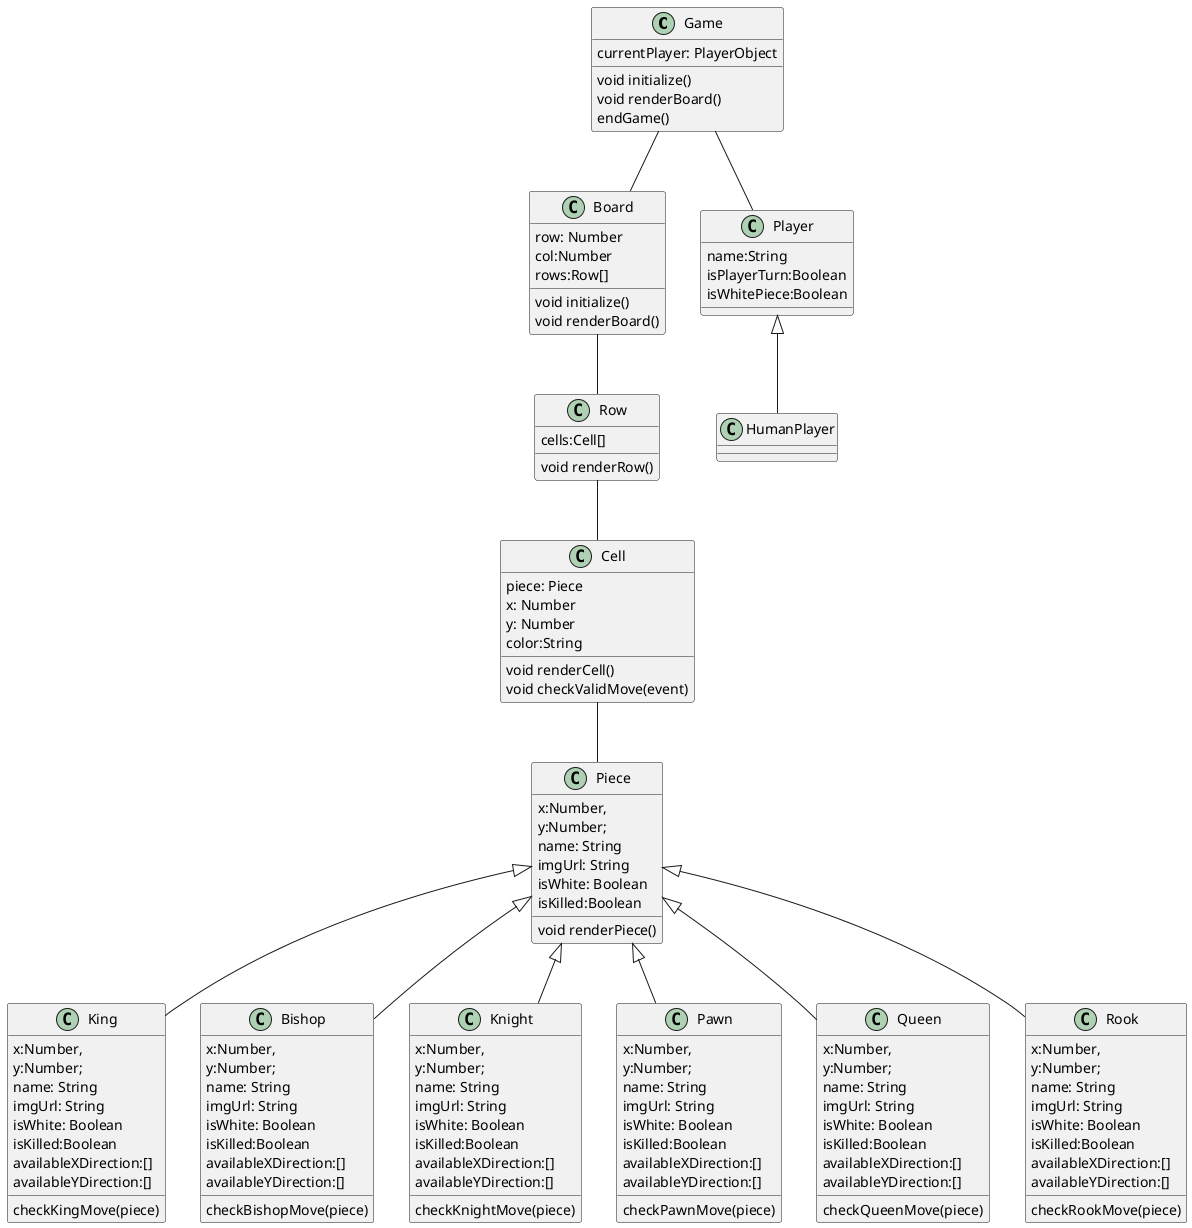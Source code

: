 @startuml
class Game{
currentPlayer: PlayerObject
void initialize()
void renderBoard()
endGame()
}

class Board{
row: Number
col:Number
rows:Row[]
void initialize()
void renderBoard()
}

class Row{
cells:Cell[]
void renderRow()

}

class Cell{
piece: Piece
  x: Number
  y: Number
color:String
void renderCell()
void checkValidMove(event)
}

class Player{
name:String
isPlayerTurn:Boolean
isWhitePiece:Boolean
}

class Piece{
x:Number,
y:Number;
name: String
  imgUrl: String
  isWhite: Boolean
isKilled:Boolean
void renderPiece()
}
class King{
x:Number,
y:Number;
name: String
  imgUrl: String
  isWhite: Boolean
isKilled:Boolean
availableXDirection:[]
availableYDirection:[]
checkKingMove(piece)
}
class Bishop{
x:Number,
y:Number;
name: String
  imgUrl: String
  isWhite: Boolean
isKilled:Boolean
availableXDirection:[]
availableYDirection:[]
checkBishopMove(piece)
}
class Knight{
x:Number,
y:Number;
name: String
  imgUrl: String
  isWhite: Boolean
isKilled:Boolean
availableXDirection:[]
availableYDirection:[]
checkKnightMove(piece)
}
class Pawn{
x:Number,
y:Number;
name: String
  imgUrl: String
  isWhite: Boolean
isKilled:Boolean
availableXDirection:[]
availableYDirection:[]
checkPawnMove(piece)
}
class Queen{
x:Number,
y:Number;
name: String
  imgUrl: String
  isWhite: Boolean
isKilled:Boolean
availableXDirection:[]
availableYDirection:[]
checkQueenMove(piece)
}
class Rook{
x:Number,
y:Number;
name: String
  imgUrl: String
  isWhite: Boolean
isKilled:Boolean
availableXDirection:[]
availableYDirection:[]
checkRookMove(piece)
}

Game -- Board
Game -- Player
Board -- Row
Row -- Cell
Cell-- Piece

Piece <|-- King
Piece <|-- Bishop
Piece <|-- Knight
Piece <|-- Pawn
Piece <|-- Queen
Piece <|-- Rook

Player <|-- HumanPlayer

@enduml
